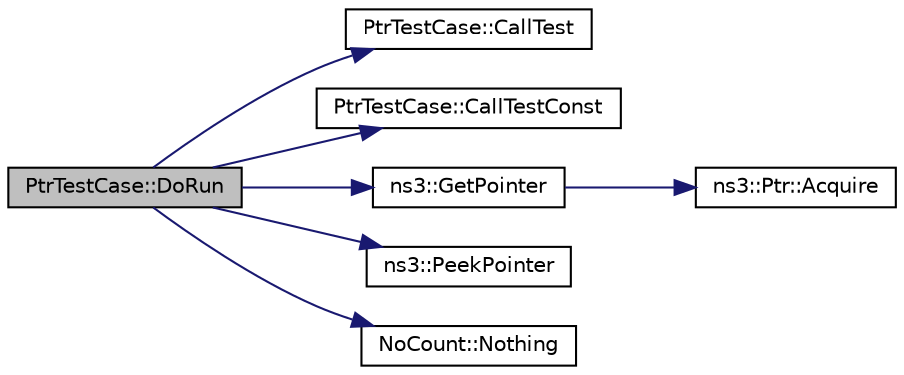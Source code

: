 digraph "PtrTestCase::DoRun"
{
  edge [fontname="Helvetica",fontsize="10",labelfontname="Helvetica",labelfontsize="10"];
  node [fontname="Helvetica",fontsize="10",shape=record];
  rankdir="LR";
  Node1 [label="PtrTestCase::DoRun",height=0.2,width=0.4,color="black", fillcolor="grey75", style="filled", fontcolor="black"];
  Node1 -> Node2 [color="midnightblue",fontsize="10",style="solid"];
  Node2 [label="PtrTestCase::CallTest",height=0.2,width=0.4,color="black", fillcolor="white", style="filled",URL="$db/d46/classPtrTestCase.html#a5a8f1774dc4f729c4db20ce128fb3e66"];
  Node1 -> Node3 [color="midnightblue",fontsize="10",style="solid"];
  Node3 [label="PtrTestCase::CallTestConst",height=0.2,width=0.4,color="black", fillcolor="white", style="filled",URL="$db/d46/classPtrTestCase.html#a8fb2196446c71e43fba045cf2a5f4ff7"];
  Node1 -> Node4 [color="midnightblue",fontsize="10",style="solid"];
  Node4 [label="ns3::GetPointer",height=0.2,width=0.4,color="black", fillcolor="white", style="filled",URL="$d7/d2e/namespacens3.html#ab4e173cdfd43d17c1a40d5348510a670"];
  Node4 -> Node5 [color="midnightblue",fontsize="10",style="solid"];
  Node5 [label="ns3::Ptr::Acquire",height=0.2,width=0.4,color="black", fillcolor="white", style="filled",URL="$dc/d90/classns3_1_1Ptr.html#a9579b15e8c42dcdff5869d9d987562fb"];
  Node1 -> Node6 [color="midnightblue",fontsize="10",style="solid"];
  Node6 [label="ns3::PeekPointer",height=0.2,width=0.4,color="black", fillcolor="white", style="filled",URL="$d7/d2e/namespacens3.html#af2a7557fe9afdd98d8f6f8f6e412cf5a"];
  Node1 -> Node7 [color="midnightblue",fontsize="10",style="solid"];
  Node7 [label="NoCount::Nothing",height=0.2,width=0.4,color="black", fillcolor="white", style="filled",URL="$d7/d10/classNoCount.html#a66f248c80d0a4048b5fcf344edb8c5c3"];
}
